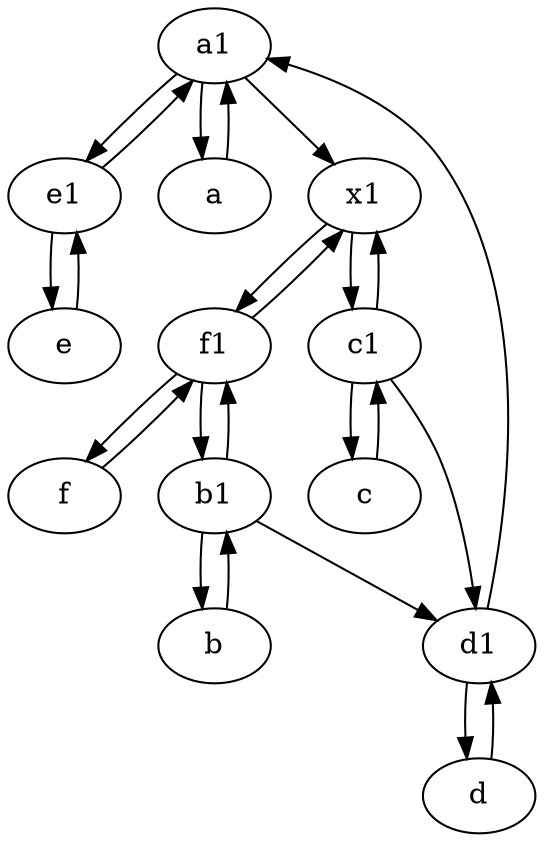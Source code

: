 digraph  {
	a1 [pos="40,15!"];
	f [pos="15,45!"];
	b [pos="50,20!"];
	f1;
	d1 [pos="25,30!"];
	e1 [pos="25,45!"];
	c [pos="20,10!"];
	d [pos="20,30!"];
	b1 [pos="45,20!"];
	c1 [pos="30,15!"];
	a [pos="40,10!"];
	e [pos="30,50!"];
	x1;
	f1 -> x1;
	f1 -> b1;
	b1 -> f1;
	a1 -> e1;
	f -> f1;
	e1 -> a1;
	a1 -> x1;
	a -> a1;
	c -> c1;
	b -> b1;
	d1 -> a1;
	c1 -> d1;
	b1 -> b;
	c1 -> c;
	d1 -> d;
	e1 -> e;
	d -> d1;
	f1 -> f;
	x1 -> f1;
	a1 -> a;
	c1 -> x1;
	b1 -> d1;
	e -> e1;
	x1 -> c1;

	}